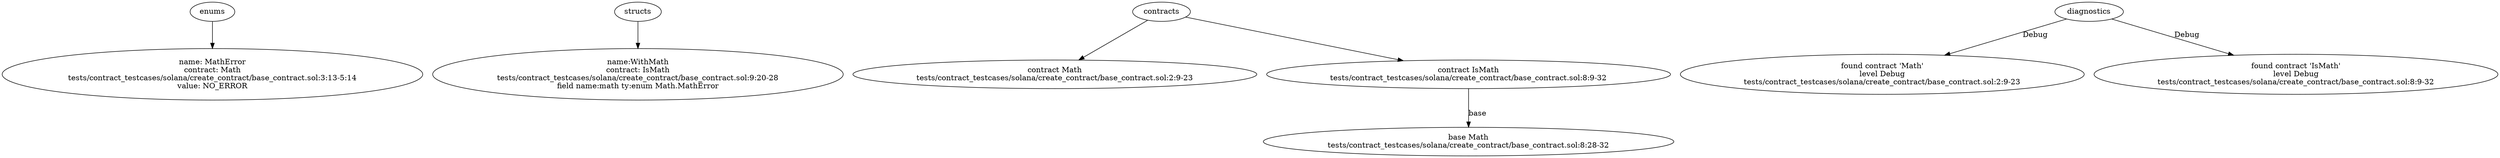 strict digraph "tests/contract_testcases/solana/create_contract/base_contract.sol" {
	MathError [label="name: MathError\ncontract: Math\ntests/contract_testcases/solana/create_contract/base_contract.sol:3:13-5:14\nvalue: NO_ERROR"]
	WithMath [label="name:WithMath\ncontract: IsMath\ntests/contract_testcases/solana/create_contract/base_contract.sol:9:20-28\nfield name:math ty:enum Math.MathError"]
	contract [label="contract Math\ntests/contract_testcases/solana/create_contract/base_contract.sol:2:9-23"]
	contract_7 [label="contract IsMath\ntests/contract_testcases/solana/create_contract/base_contract.sol:8:9-32"]
	base [label="base Math\ntests/contract_testcases/solana/create_contract/base_contract.sol:8:28-32"]
	diagnostic [label="found contract 'Math'\nlevel Debug\ntests/contract_testcases/solana/create_contract/base_contract.sol:2:9-23"]
	diagnostic_11 [label="found contract 'IsMath'\nlevel Debug\ntests/contract_testcases/solana/create_contract/base_contract.sol:8:9-32"]
	enums -> MathError
	structs -> WithMath
	contracts -> contract
	contracts -> contract_7
	contract_7 -> base [label="base"]
	diagnostics -> diagnostic [label="Debug"]
	diagnostics -> diagnostic_11 [label="Debug"]
}
